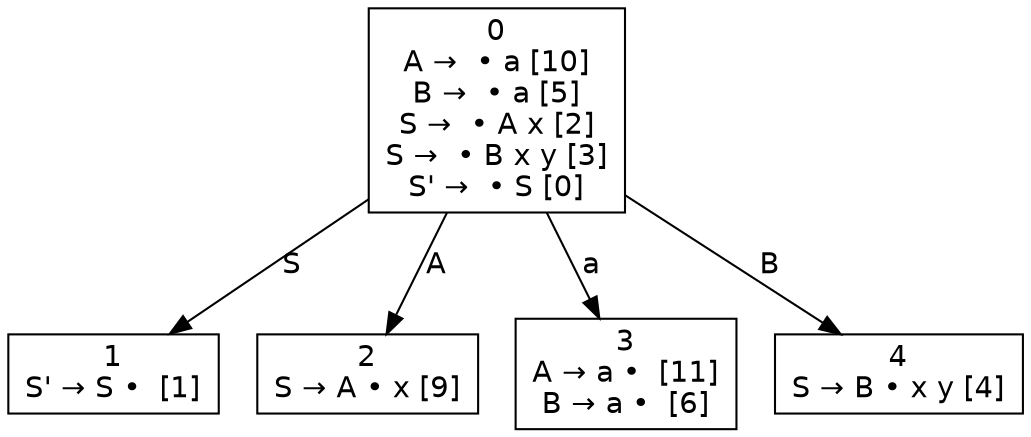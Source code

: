 digraph d{
node [fontname=Helvetica,shape=box];
edge [fontname=Helvetica];
n0 [label=<0<br />A →  • a [10]<br />B →  • a [5]<br />S →  • A x [2]<br />S →  • B x y [3]<br />S' →  • S [0]>];
n1 [label=<1<br />S' → S •  [1]>];
n2 [label=<2<br />S → A • x [9]>];
n3 [label=<3<br />A → a •  [11]<br />B → a •  [6]>];
n4 [label=<4<br />S → B • x y [4]>];
n0 -> n1 [label="S"];
n0 -> n2 [label="A"];
n0 -> n3 [label="a"];
n0 -> n4 [label="B"];
}